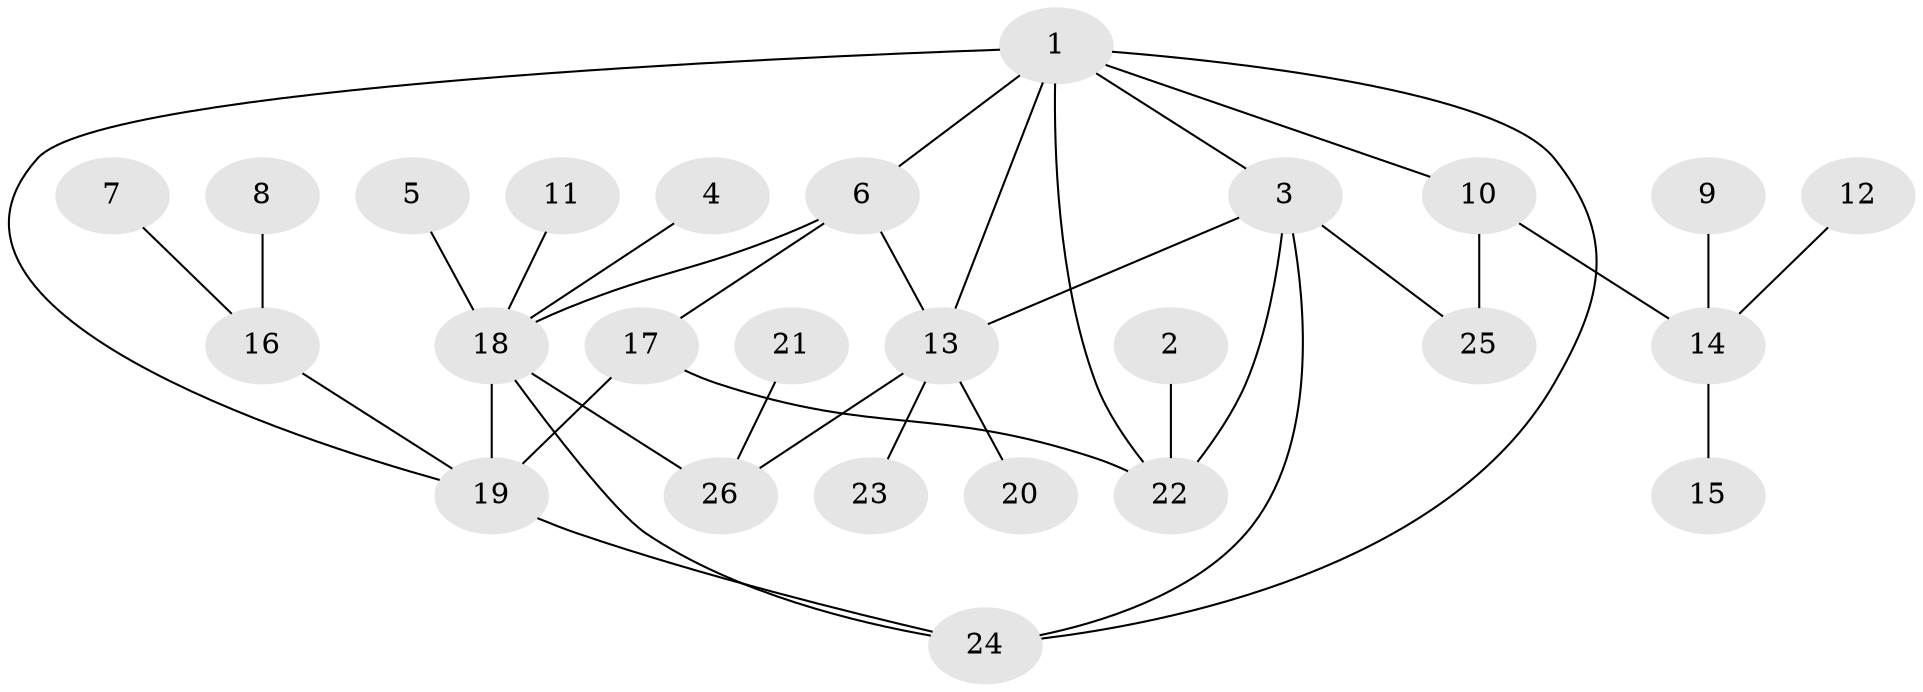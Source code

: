 // original degree distribution, {7: 0.038461538461538464, 4: 0.057692307692307696, 6: 0.038461538461538464, 5: 0.09615384615384616, 9: 0.019230769230769232, 1: 0.5384615384615384, 2: 0.17307692307692307, 3: 0.038461538461538464}
// Generated by graph-tools (version 1.1) at 2025/02/03/09/25 03:02:45]
// undirected, 26 vertices, 36 edges
graph export_dot {
graph [start="1"]
  node [color=gray90,style=filled];
  1;
  2;
  3;
  4;
  5;
  6;
  7;
  8;
  9;
  10;
  11;
  12;
  13;
  14;
  15;
  16;
  17;
  18;
  19;
  20;
  21;
  22;
  23;
  24;
  25;
  26;
  1 -- 3 [weight=1.0];
  1 -- 6 [weight=1.0];
  1 -- 10 [weight=1.0];
  1 -- 13 [weight=1.0];
  1 -- 19 [weight=1.0];
  1 -- 22 [weight=1.0];
  1 -- 24 [weight=1.0];
  2 -- 22 [weight=1.0];
  3 -- 13 [weight=1.0];
  3 -- 22 [weight=1.0];
  3 -- 24 [weight=1.0];
  3 -- 25 [weight=1.0];
  4 -- 18 [weight=1.0];
  5 -- 18 [weight=1.0];
  6 -- 13 [weight=1.0];
  6 -- 17 [weight=1.0];
  6 -- 18 [weight=1.0];
  7 -- 16 [weight=1.0];
  8 -- 16 [weight=1.0];
  9 -- 14 [weight=1.0];
  10 -- 14 [weight=1.0];
  10 -- 25 [weight=1.0];
  11 -- 18 [weight=1.0];
  12 -- 14 [weight=1.0];
  13 -- 20 [weight=1.0];
  13 -- 23 [weight=1.0];
  13 -- 26 [weight=1.0];
  14 -- 15 [weight=1.0];
  16 -- 19 [weight=1.0];
  17 -- 19 [weight=1.0];
  17 -- 22 [weight=1.0];
  18 -- 19 [weight=1.0];
  18 -- 24 [weight=1.0];
  18 -- 26 [weight=1.0];
  19 -- 24 [weight=1.0];
  21 -- 26 [weight=1.0];
}
